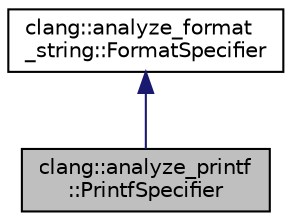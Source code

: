digraph "clang::analyze_printf::PrintfSpecifier"
{
 // LATEX_PDF_SIZE
  bgcolor="transparent";
  edge [fontname="Helvetica",fontsize="10",labelfontname="Helvetica",labelfontsize="10"];
  node [fontname="Helvetica",fontsize="10",shape=record];
  Node1 [label="clang::analyze_printf\l::PrintfSpecifier",height=0.2,width=0.4,color="black", fillcolor="grey75", style="filled", fontcolor="black",tooltip=" "];
  Node2 -> Node1 [dir="back",color="midnightblue",fontsize="10",style="solid",fontname="Helvetica"];
  Node2 [label="clang::analyze_format\l_string::FormatSpecifier",height=0.2,width=0.4,color="black",URL="$classclang_1_1analyze__format__string_1_1FormatSpecifier.html",tooltip=" "];
}
